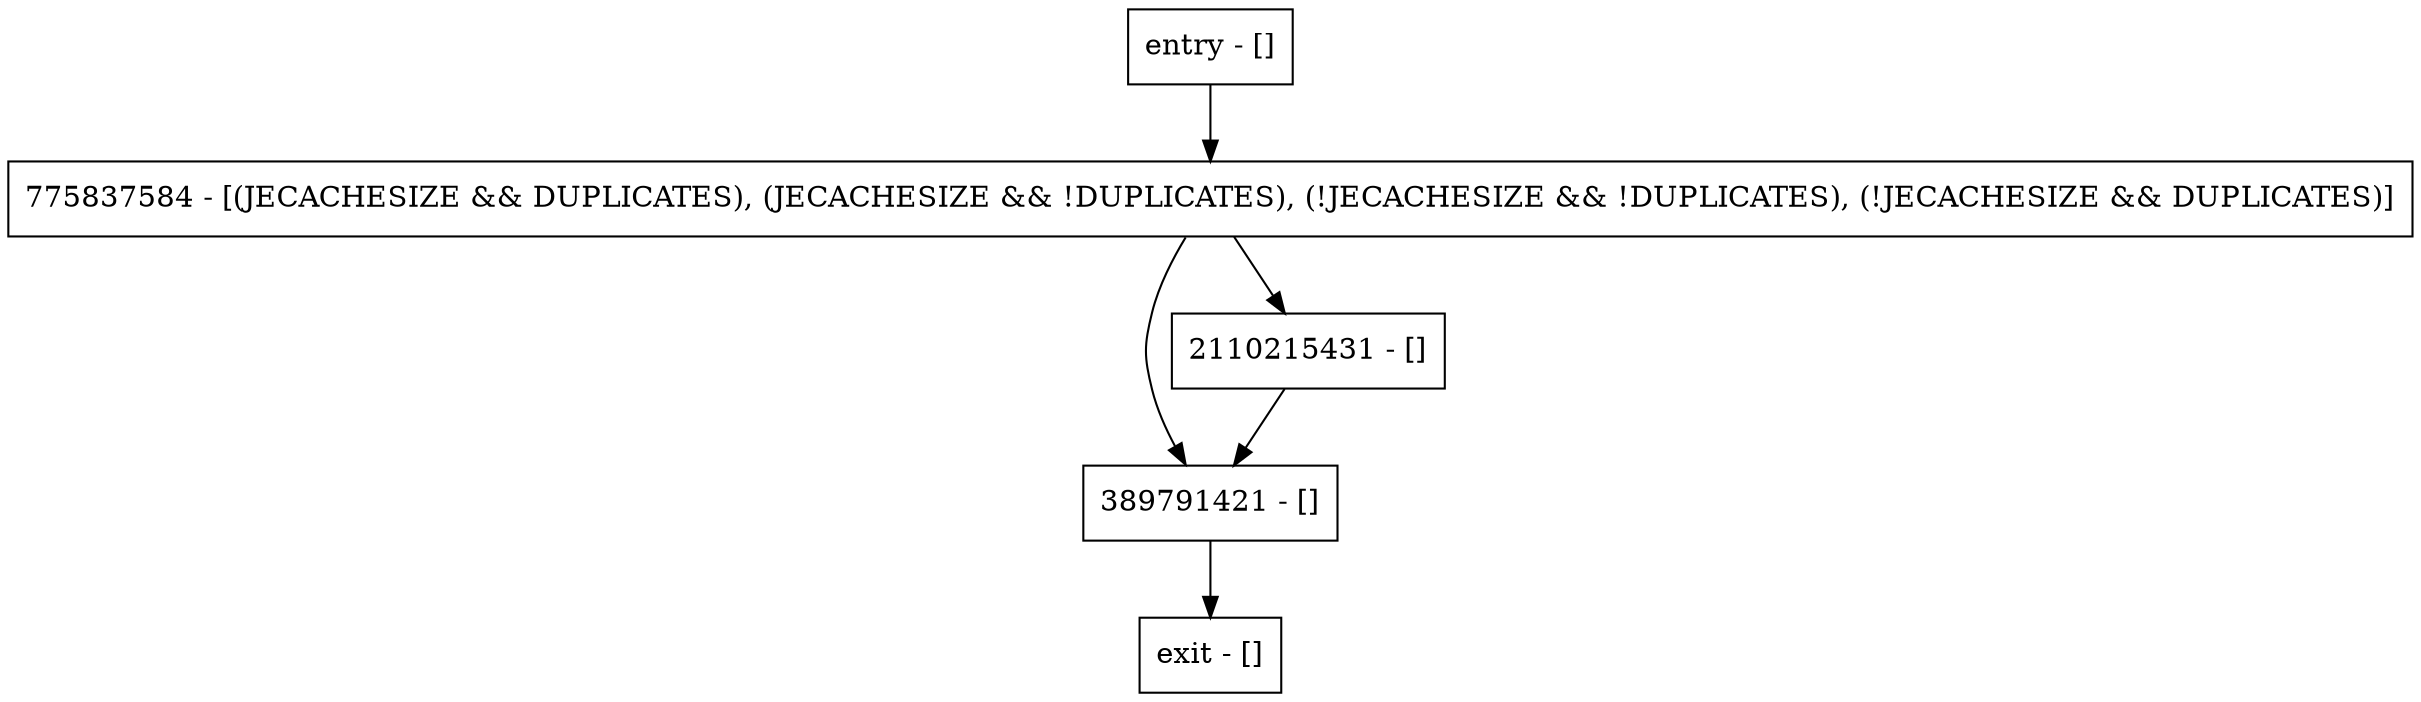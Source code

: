 digraph setSortedDuplicatesVoid {
node [shape=record];
entry [label="entry - []"];
exit [label="exit - []"];
389791421 [label="389791421 - []"];
2110215431 [label="2110215431 - []"];
775837584 [label="775837584 - [(JECACHESIZE && DUPLICATES), (JECACHESIZE && !DUPLICATES), (!JECACHESIZE && !DUPLICATES), (!JECACHESIZE && DUPLICATES)]"];
entry;
exit;
entry -> 775837584;
389791421 -> exit;
2110215431 -> 389791421;
775837584 -> 389791421;
775837584 -> 2110215431;
}
